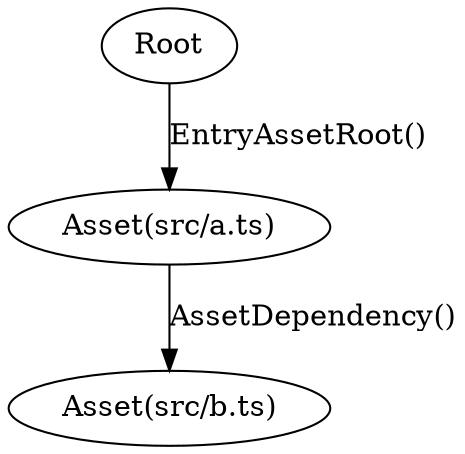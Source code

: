 digraph {
    0 [ label = "Root" ]
    1 [ label = "Asset(src/a.ts)" ]
    3 [ label = "Asset(src/b.ts)" ]
    1 -> 3 [ label = "AssetDependency()" ]
    0 -> 1 [ label = "EntryAssetRoot()" ]
}
